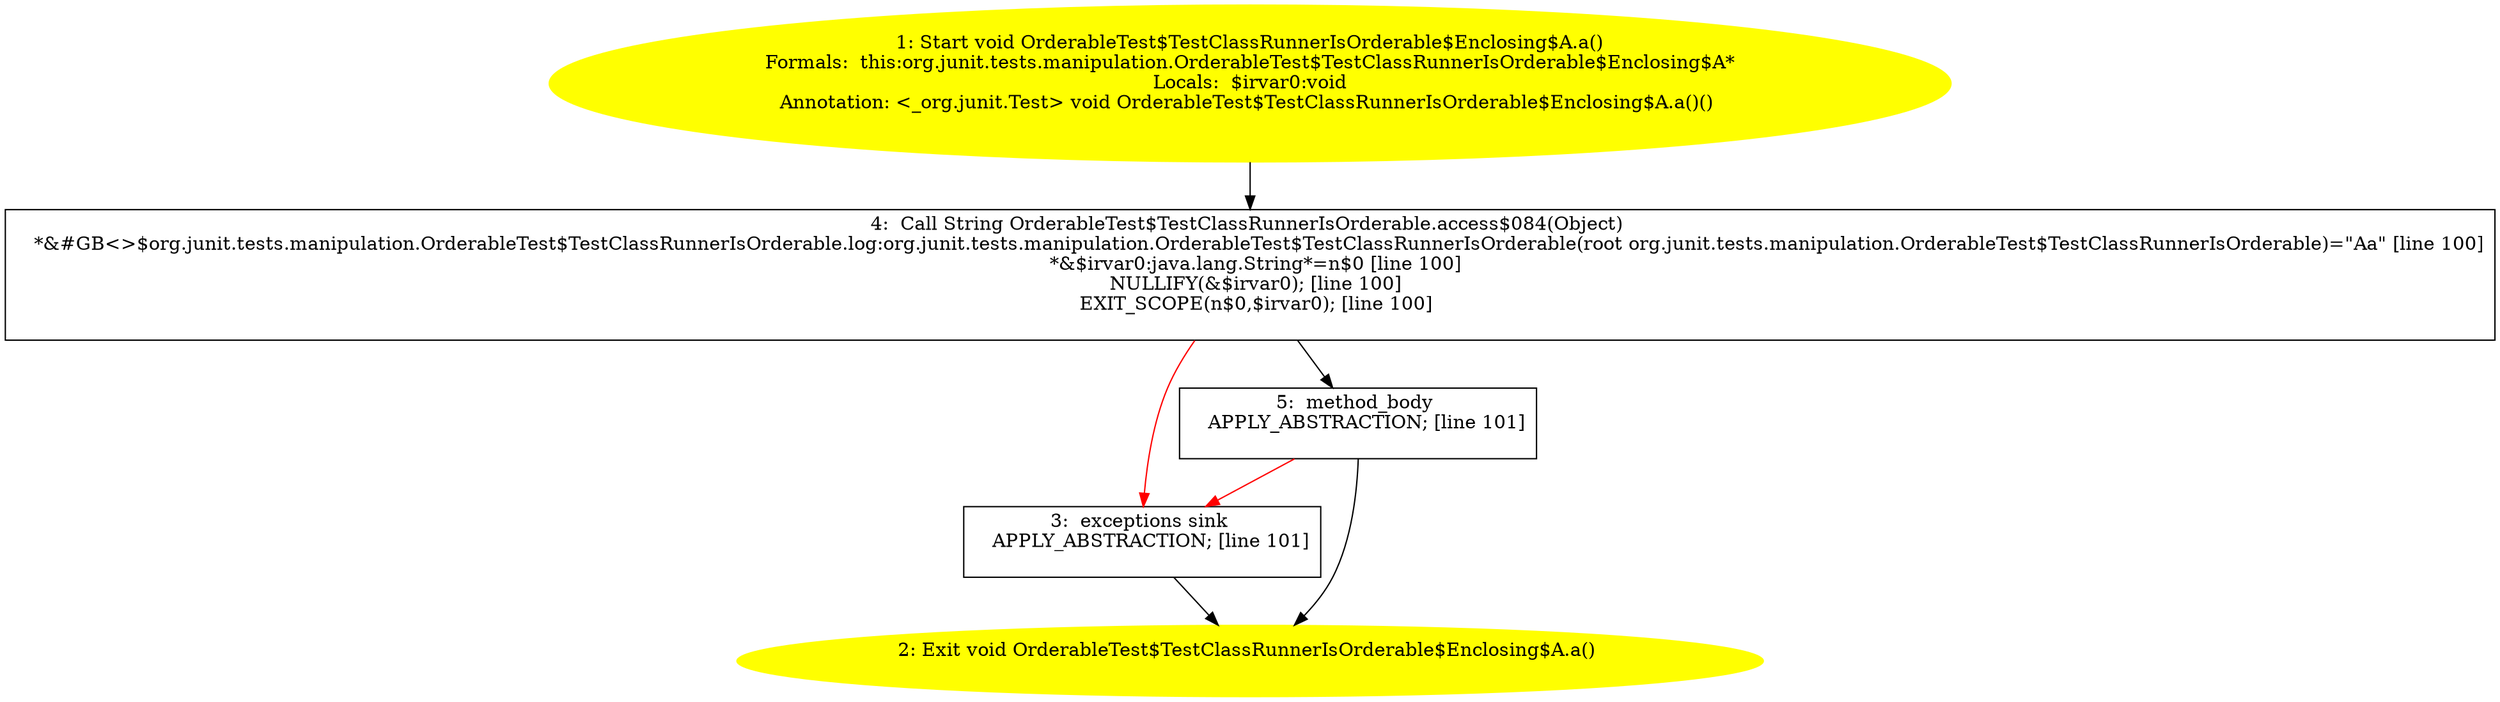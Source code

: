 /* @generated */
digraph cfg {
"org.junit.tests.manipulation.OrderableTest$TestClassRunnerIsOrderable$Enclosing$A.a():void.6d800deba659cc5b38c286e6ba485720_1" [label="1: Start void OrderableTest$TestClassRunnerIsOrderable$Enclosing$A.a()\nFormals:  this:org.junit.tests.manipulation.OrderableTest$TestClassRunnerIsOrderable$Enclosing$A*\nLocals:  $irvar0:void\nAnnotation: <_org.junit.Test> void OrderableTest$TestClassRunnerIsOrderable$Enclosing$A.a()() \n  " color=yellow style=filled]
	

	 "org.junit.tests.manipulation.OrderableTest$TestClassRunnerIsOrderable$Enclosing$A.a():void.6d800deba659cc5b38c286e6ba485720_1" -> "org.junit.tests.manipulation.OrderableTest$TestClassRunnerIsOrderable$Enclosing$A.a():void.6d800deba659cc5b38c286e6ba485720_4" ;
"org.junit.tests.manipulation.OrderableTest$TestClassRunnerIsOrderable$Enclosing$A.a():void.6d800deba659cc5b38c286e6ba485720_2" [label="2: Exit void OrderableTest$TestClassRunnerIsOrderable$Enclosing$A.a() \n  " color=yellow style=filled]
	

"org.junit.tests.manipulation.OrderableTest$TestClassRunnerIsOrderable$Enclosing$A.a():void.6d800deba659cc5b38c286e6ba485720_3" [label="3:  exceptions sink \n   APPLY_ABSTRACTION; [line 101]\n " shape="box"]
	

	 "org.junit.tests.manipulation.OrderableTest$TestClassRunnerIsOrderable$Enclosing$A.a():void.6d800deba659cc5b38c286e6ba485720_3" -> "org.junit.tests.manipulation.OrderableTest$TestClassRunnerIsOrderable$Enclosing$A.a():void.6d800deba659cc5b38c286e6ba485720_2" ;
"org.junit.tests.manipulation.OrderableTest$TestClassRunnerIsOrderable$Enclosing$A.a():void.6d800deba659cc5b38c286e6ba485720_4" [label="4:  Call String OrderableTest$TestClassRunnerIsOrderable.access$084(Object) \n   *&#GB<>$org.junit.tests.manipulation.OrderableTest$TestClassRunnerIsOrderable.log:org.junit.tests.manipulation.OrderableTest$TestClassRunnerIsOrderable(root org.junit.tests.manipulation.OrderableTest$TestClassRunnerIsOrderable)=\"Aa\" [line 100]\n  *&$irvar0:java.lang.String*=n$0 [line 100]\n  NULLIFY(&$irvar0); [line 100]\n  EXIT_SCOPE(n$0,$irvar0); [line 100]\n " shape="box"]
	

	 "org.junit.tests.manipulation.OrderableTest$TestClassRunnerIsOrderable$Enclosing$A.a():void.6d800deba659cc5b38c286e6ba485720_4" -> "org.junit.tests.manipulation.OrderableTest$TestClassRunnerIsOrderable$Enclosing$A.a():void.6d800deba659cc5b38c286e6ba485720_5" ;
	 "org.junit.tests.manipulation.OrderableTest$TestClassRunnerIsOrderable$Enclosing$A.a():void.6d800deba659cc5b38c286e6ba485720_4" -> "org.junit.tests.manipulation.OrderableTest$TestClassRunnerIsOrderable$Enclosing$A.a():void.6d800deba659cc5b38c286e6ba485720_3" [color="red" ];
"org.junit.tests.manipulation.OrderableTest$TestClassRunnerIsOrderable$Enclosing$A.a():void.6d800deba659cc5b38c286e6ba485720_5" [label="5:  method_body \n   APPLY_ABSTRACTION; [line 101]\n " shape="box"]
	

	 "org.junit.tests.manipulation.OrderableTest$TestClassRunnerIsOrderable$Enclosing$A.a():void.6d800deba659cc5b38c286e6ba485720_5" -> "org.junit.tests.manipulation.OrderableTest$TestClassRunnerIsOrderable$Enclosing$A.a():void.6d800deba659cc5b38c286e6ba485720_2" ;
	 "org.junit.tests.manipulation.OrderableTest$TestClassRunnerIsOrderable$Enclosing$A.a():void.6d800deba659cc5b38c286e6ba485720_5" -> "org.junit.tests.manipulation.OrderableTest$TestClassRunnerIsOrderable$Enclosing$A.a():void.6d800deba659cc5b38c286e6ba485720_3" [color="red" ];
}
